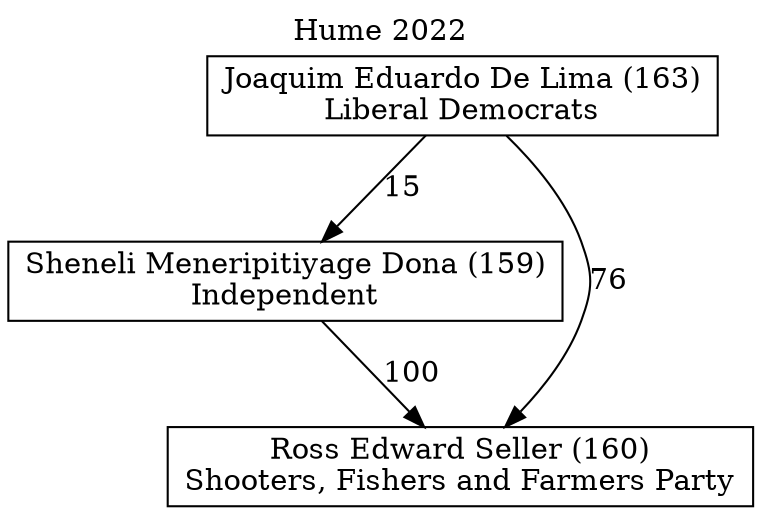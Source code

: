 // House preference flow
digraph "Ross Edward Seller (160)_Hume_2022" {
	graph [label="Hume 2022" labelloc=t mclimit=10]
	node [shape=box]
	"Sheneli Meneripitiyage Dona (159)" [label="Sheneli Meneripitiyage Dona (159)
Independent"]
	"Ross Edward Seller (160)" [label="Ross Edward Seller (160)
Shooters, Fishers and Farmers Party"]
	"Joaquim Eduardo De Lima (163)" [label="Joaquim Eduardo De Lima (163)
Liberal Democrats"]
	"Joaquim Eduardo De Lima (163)" -> "Sheneli Meneripitiyage Dona (159)" [label=15]
	"Sheneli Meneripitiyage Dona (159)" -> "Ross Edward Seller (160)" [label=100]
	"Joaquim Eduardo De Lima (163)" -> "Ross Edward Seller (160)" [label=76]
}
